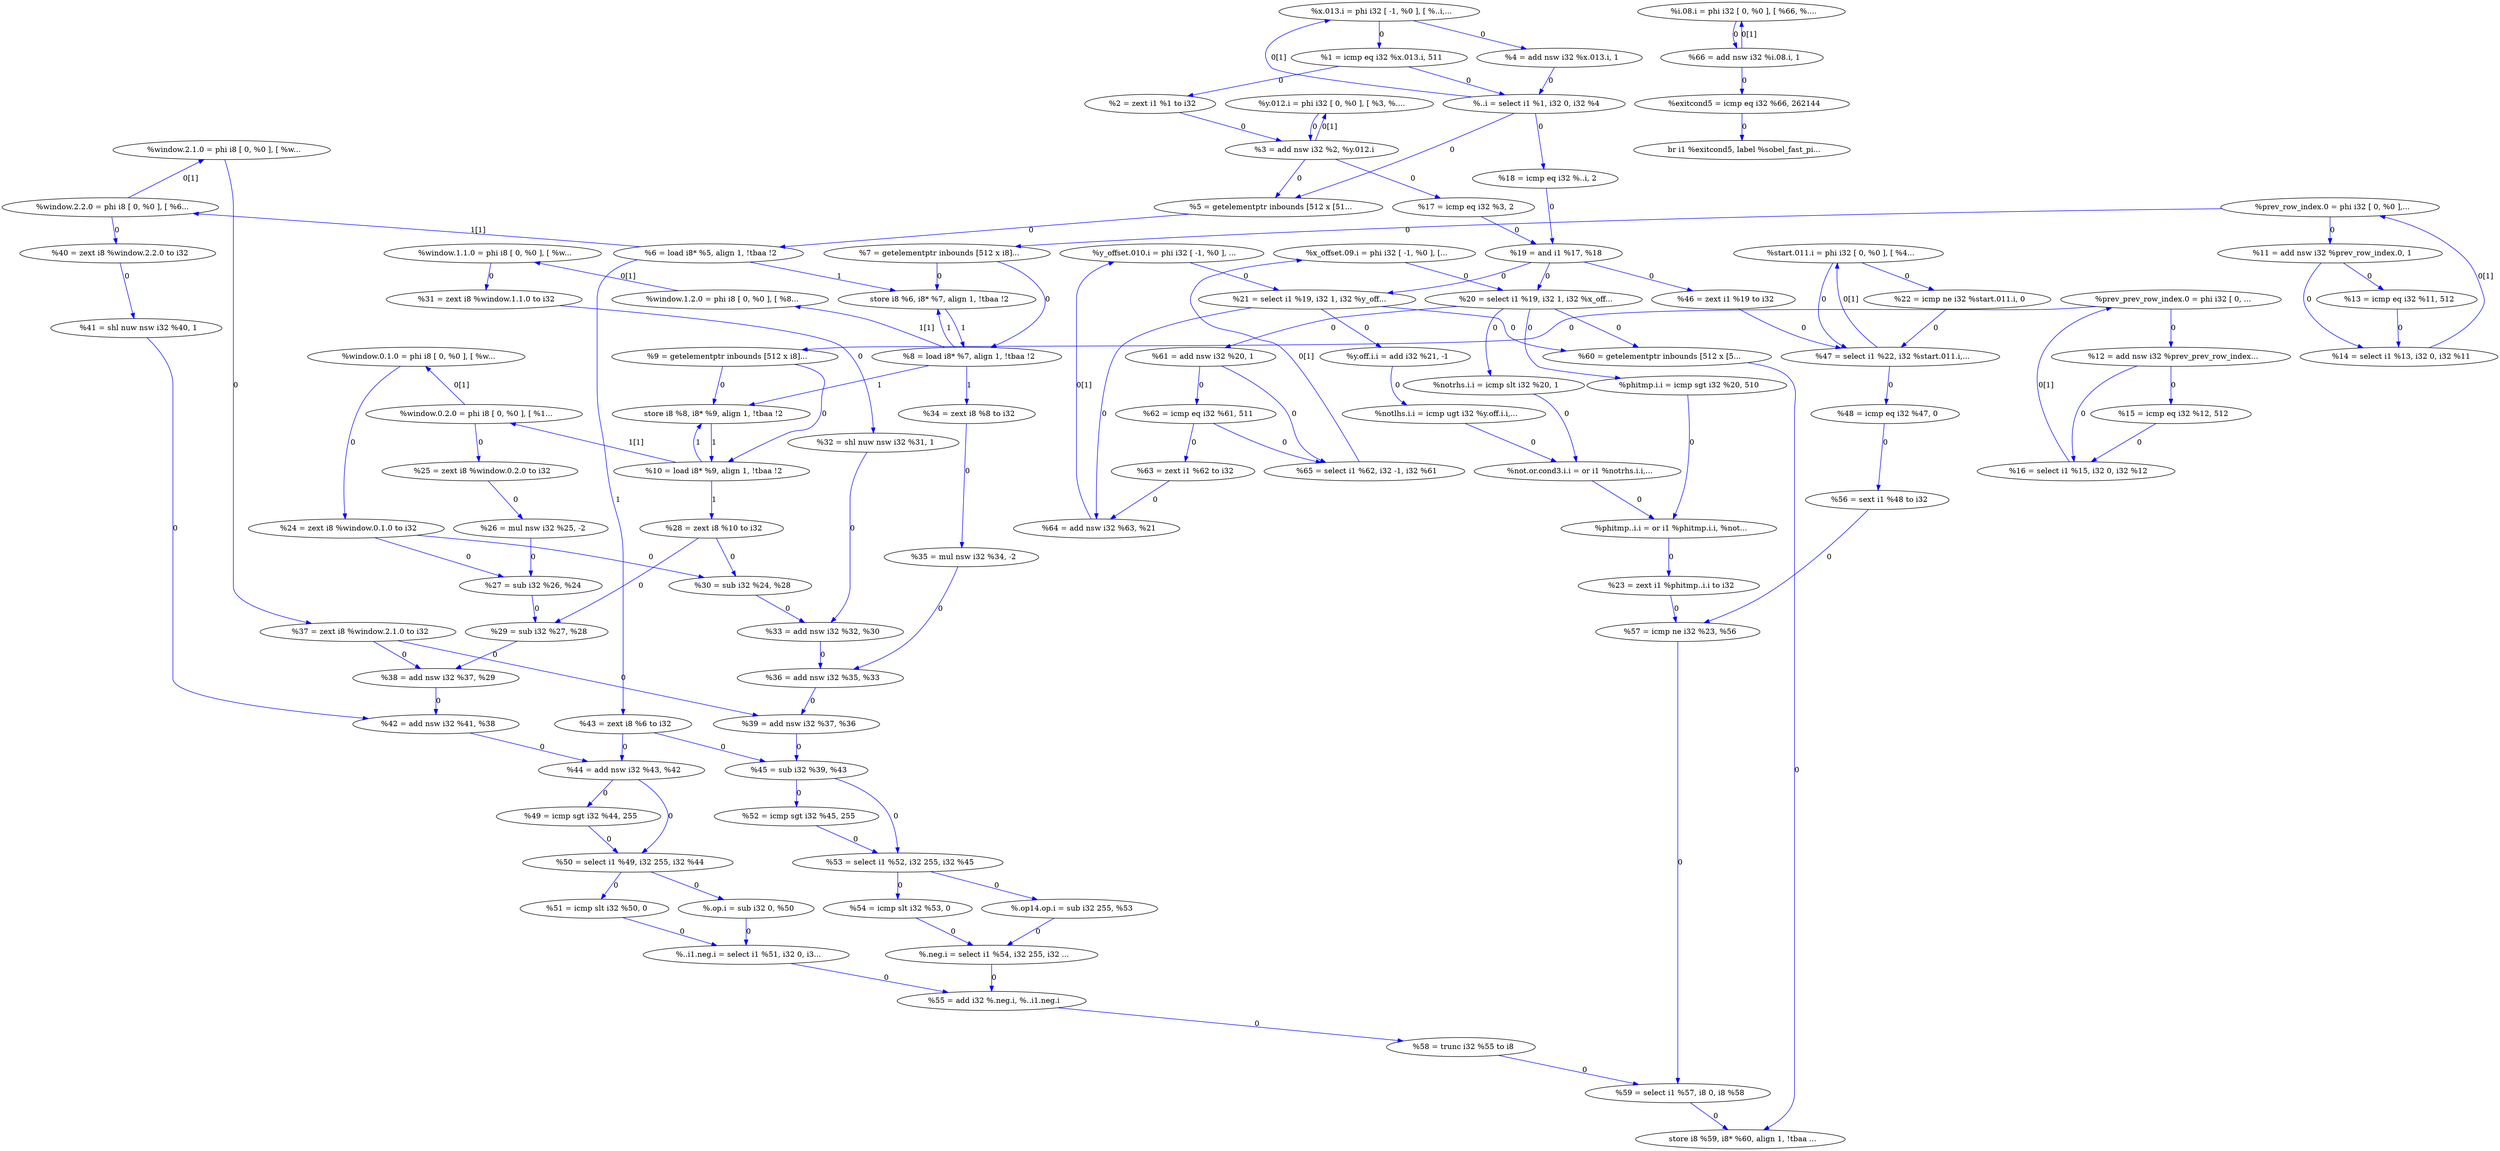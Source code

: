 digraph {
Node0x2967340[label="  %window.2.2.0 = phi i8 [ 0, %0 ], [ %6..."];
Node0x2967420[label="  %window.2.1.0 = phi i8 [ 0, %0 ], [ %w..."];
Node0x2967420 -> Node0x2967340[label="0[1]",color=blue,dir=back];
Node0x296b310[label="  %40 = zext i8 %window.2.2.0 to i32"];
Node0x2967340 -> Node0x296b310[label="0",color=blue];
Node0x296b070[label="  %37 = zext i8 %window.2.1.0 to i32"];
Node0x2967420 -> Node0x296b070[label="0",color=blue];
Node0x2967500[label="  %window.1.2.0 = phi i8 [ 0, %0 ], [ %8..."];
Node0x29675e0[label="  %window.1.1.0 = phi i8 [ 0, %0 ], [ %w..."];
Node0x29675e0 -> Node0x2967500[label="0[1]",color=blue,dir=back];
Node0x296ab30[label="  %31 = zext i8 %window.1.1.0 to i32"];
Node0x29675e0 -> Node0x296ab30[label="0",color=blue];
Node0x29676c0[label="  %window.0.2.0 = phi i8 [ 0, %0 ], [ %1..."];
Node0x29677a0[label="  %window.0.1.0 = phi i8 [ 0, %0 ], [ %w..."];
Node0x29677a0 -> Node0x29676c0[label="0[1]",color=blue,dir=back];
Node0x2966fa0[label="  %25 = zext i8 %window.0.2.0 to i32"];
Node0x29676c0 -> Node0x2966fa0[label="0",color=blue];
Node0x2966ec0[label="  %24 = zext i8 %window.0.1.0 to i32"];
Node0x29677a0 -> Node0x2966ec0[label="0",color=blue];
Node0x2968a80[label="  %9 = getelementptr inbounds [512 x i8]..."];
Node0x2967880[label="  %prev_prev_row_index.0 = phi i32 [ 0, ..."];
Node0x2967880 -> Node0x2968a80[label="0",color=blue];
Node0x2968f80[label="  %12 = add nsw i32 %prev_prev_row_index..."];
Node0x2967880 -> Node0x2968f80[label="0",color=blue];
Node0x29688c0[label="  %7 = getelementptr inbounds [512 x i8]..."];
Node0x2967960[label="  %prev_row_index.0 = phi i32 [ 0, %0 ],..."];
Node0x2967960 -> Node0x29688c0[label="0",color=blue];
Node0x2968e00[label="  %11 = add nsw i32 %prev_row_index.0, 1"];
Node0x2967960 -> Node0x2968e00[label="0",color=blue];
Node0x2968060[label="  %1 = icmp eq i32 %x.013.i, 511"];
Node0x2967a40[label="  %x.013.i = phi i32 [ -1, %0 ], [ %..i,..."];
Node0x2967a40 -> Node0x2968060[label="0",color=blue];
Node0x2968400[label="  %4 = add nsw i32 %x.013.i, 1"];
Node0x2967a40 -> Node0x2968400[label="0",color=blue];
Node0x2968320[label="  %3 = add nsw i32 %2, %y.012.i"];
Node0x2967b20[label="  %y.012.i = phi i32 [ 0, %0 ], [ %3, %...."];
Node0x2967b20 -> Node0x2968320[label="0",color=blue];
Node0x29698a0[label="  %22 = icmp ne i32 %start.011.i, 0"];
Node0x2967c00[label="  %start.011.i = phi i32 [ 0, %0 ], [ %4..."];
Node0x2967c00 -> Node0x29698a0[label="0",color=blue];
Node0x296b930[label="  %47 = select i1 %22, i32 %start.011.i,..."];
Node0x2967c00 -> Node0x296b930[label="0",color=blue];
Node0x29697c0[label="  %21 = select i1 %19, i32 1, i32 %y_off..."];
Node0x2967ce0[label="  %y_offset.010.i = phi i32 [ -1, %0 ], ..."];
Node0x2967ce0 -> Node0x29697c0[label="0",color=blue];
Node0x29696e0[label="  %20 = select i1 %19, i32 1, i32 %x_off..."];
Node0x2967dc0[label="  %x_offset.09.i = phi i32 [ -1, %0 ], [..."];
Node0x2967dc0 -> Node0x29696e0[label="0",color=blue];
Node0x296ce80[label="  %66 = add nsw i32 %i.08.i, 1"];
Node0x2967ea0[label="  %i.08.i = phi i32 [ 0, %0 ], [ %66, %...."];
Node0x2967ea0 -> Node0x296ce80[label="0",color=blue];
Node0x2968240[label="  %2 = zext i1 %1 to i32"];
Node0x2968060 -> Node0x2968240[label="0",color=blue];
Node0x29684e0[label="  %..i = select i1 %1, i32 0, i32 %4"];
Node0x2968060 -> Node0x29684e0[label="0",color=blue];
Node0x2968240 -> Node0x2968320[label="0",color=blue];
Node0x2967b20 -> Node0x2968320[label="0[1]",color=blue,dir=back];
Node0x2968640[label="  %5 = getelementptr inbounds [512 x [51..."];
Node0x2968320 -> Node0x2968640[label="0",color=blue];
Node0x2969440[label="  %17 = icmp eq i32 %3, 2"];
Node0x2968320 -> Node0x2969440[label="0",color=blue];
Node0x2968400 -> Node0x29684e0[label="0",color=blue];
Node0x2967a40 -> Node0x29684e0[label="0[1]",color=blue,dir=back];
Node0x29684e0 -> Node0x2968640[label="0",color=blue];
Node0x2969520[label="  %18 = icmp eq i32 %..i, 2"];
Node0x29684e0 -> Node0x2969520[label="0",color=blue];
Node0x29687e0[label="  %6 = load i8* %5, align 1, !tbaa !2"];
Node0x2968640 -> Node0x29687e0[label="0",color=blue];
Node0x2967340 -> Node0x29687e0[label="1[1]",color=blue,dir=back];
Node0x2968d20[label="  store i8 %6, i8* %7, align 1, !tbaa !2"];
Node0x29687e0 -> Node0x2968d20[label="1",color=blue];
Node0x296b5b0[label="  %43 = zext i8 %6 to i32"];
Node0x29687e0 -> Node0x296b5b0[label="1",color=blue];
Node0x29689a0[label="  %8 = load i8* %7, align 1, !tbaa !2"];
Node0x29688c0 -> Node0x29689a0[label="0",color=blue];
Node0x29688c0 -> Node0x2968d20[label="0",color=blue];
Node0x2967500 -> Node0x29689a0[label="1[1]",color=blue,dir=back];
Node0x2968c40[label="  store i8 %8, i8* %9, align 1, !tbaa !2"];
Node0x29689a0 -> Node0x2968c40[label="1",color=blue];
Node0x29689a0 -> Node0x2968d20[label="1",color=blue];
Node0x296add0[label="  %34 = zext i8 %8 to i32"];
Node0x29689a0 -> Node0x296add0[label="1",color=blue];
Node0x2968b60[label="  %10 = load i8* %9, align 1, !tbaa !2"];
Node0x2968a80 -> Node0x2968b60[label="0",color=blue];
Node0x2968a80 -> Node0x2968c40[label="0",color=blue];
Node0x29676c0 -> Node0x2968b60[label="1[1]",color=blue,dir=back];
Node0x2968b60 -> Node0x2968c40[label="1",color=blue];
Node0x296a890[label="  %28 = zext i8 %10 to i32"];
Node0x2968b60 -> Node0x296a890[label="1",color=blue];
Node0x2968c40 -> Node0x2968b60[label="1",color=blue];
Node0x2968d20 -> Node0x29689a0[label="1",color=blue];
Node0x2969060[label="  %13 = icmp eq i32 %11, 512"];
Node0x2968e00 -> Node0x2969060[label="0",color=blue];
Node0x2969170[label="  %14 = select i1 %13, i32 0, i32 %11"];
Node0x2968e00 -> Node0x2969170[label="0",color=blue];
Node0x2969280[label="  %15 = icmp eq i32 %12, 512"];
Node0x2968f80 -> Node0x2969280[label="0",color=blue];
Node0x2969360[label="  %16 = select i1 %15, i32 0, i32 %12"];
Node0x2968f80 -> Node0x2969360[label="0",color=blue];
Node0x2969060 -> Node0x2969170[label="0",color=blue];
Node0x2967960 -> Node0x2969170[label="0[1]",color=blue,dir=back];
Node0x2969280 -> Node0x2969360[label="0",color=blue];
Node0x2967880 -> Node0x2969360[label="0[1]",color=blue,dir=back];
Node0x2969600[label="  %19 = and i1 %17, %18"];
Node0x2969440 -> Node0x2969600[label="0",color=blue];
Node0x2969520 -> Node0x2969600[label="0",color=blue];
Node0x2969600 -> Node0x29696e0[label="0",color=blue];
Node0x2969600 -> Node0x29697c0[label="0",color=blue];
Node0x296b850[label="  %46 = zext i1 %19 to i32"];
Node0x2969600 -> Node0x296b850[label="0",color=blue];
Node0x2969a60[label="  %phitmp.i.i = icmp sgt i32 %20, 510"];
Node0x29696e0 -> Node0x2969a60[label="0",color=blue];
Node0x2969c20[label="  %notrhs.i.i = icmp slt i32 %20, 1"];
Node0x29696e0 -> Node0x2969c20[label="0",color=blue];
Node0x296c810[label="  %60 = getelementptr inbounds [512 x [5..."];
Node0x29696e0 -> Node0x296c810[label="0",color=blue];
Node0x296c9d0[label="  %61 = add nsw i32 %20, 1"];
Node0x29696e0 -> Node0x296c9d0[label="0",color=blue];
Node0x2969980[label="  %y.off.i.i = add i32 %21, -1"];
Node0x29697c0 -> Node0x2969980[label="0",color=blue];
Node0x29697c0 -> Node0x296c810[label="0",color=blue];
Node0x296cc70[label="  %64 = add nsw i32 %63, %21"];
Node0x29697c0 -> Node0x296cc70[label="0",color=blue];
Node0x29698a0 -> Node0x296b930[label="0",color=blue];
Node0x2969b40[label="  %notlhs.i.i = icmp ugt i32 %y.off.i.i,..."];
Node0x2969980 -> Node0x2969b40[label="0",color=blue];
Node0x2969de0[label="  %phitmp..i.i = or i1 %phitmp.i.i, %not..."];
Node0x2969a60 -> Node0x2969de0[label="0",color=blue];
Node0x2969d00[label="  %not.or.cond3.i.i = or i1 %notrhs.i.i,..."];
Node0x2969b40 -> Node0x2969d00[label="0",color=blue];
Node0x2969c20 -> Node0x2969d00[label="0",color=blue];
Node0x2969d00 -> Node0x2969de0[label="0",color=blue];
Node0x2969ec0[label="  %23 = zext i1 %phitmp..i.i to i32"];
Node0x2969de0 -> Node0x2969ec0[label="0",color=blue];
Node0x296c570[label="  %57 = icmp ne i32 %23, %56"];
Node0x2969ec0 -> Node0x296c570[label="0",color=blue];
Node0x296a7b0[label="  %27 = sub i32 %26, %24"];
Node0x2966ec0 -> Node0x296a7b0[label="0",color=blue];
Node0x296aa50[label="  %30 = sub i32 %24, %28"];
Node0x2966ec0 -> Node0x296aa50[label="0",color=blue];
Node0x2967080[label="  %26 = mul nsw i32 %25, -2"];
Node0x2966fa0 -> Node0x2967080[label="0",color=blue];
Node0x2967080 -> Node0x296a7b0[label="0",color=blue];
Node0x296a970[label="  %29 = sub i32 %27, %28"];
Node0x296a7b0 -> Node0x296a970[label="0",color=blue];
Node0x296a890 -> Node0x296a970[label="0",color=blue];
Node0x296a890 -> Node0x296aa50[label="0",color=blue];
Node0x296b150[label="  %38 = add nsw i32 %37, %29"];
Node0x296a970 -> Node0x296b150[label="0",color=blue];
Node0x296acf0[label="  %33 = add nsw i32 %32, %30"];
Node0x296aa50 -> Node0x296acf0[label="0",color=blue];
Node0x296ac10[label="  %32 = shl nuw nsw i32 %31, 1"];
Node0x296ab30 -> Node0x296ac10[label="0",color=blue];
Node0x296ac10 -> Node0x296acf0[label="0",color=blue];
Node0x296af90[label="  %36 = add nsw i32 %35, %33"];
Node0x296acf0 -> Node0x296af90[label="0",color=blue];
Node0x296aeb0[label="  %35 = mul nsw i32 %34, -2"];
Node0x296add0 -> Node0x296aeb0[label="0",color=blue];
Node0x296aeb0 -> Node0x296af90[label="0",color=blue];
Node0x296b230[label="  %39 = add nsw i32 %37, %36"];
Node0x296af90 -> Node0x296b230[label="0",color=blue];
Node0x296b070 -> Node0x296b150[label="0",color=blue];
Node0x296b070 -> Node0x296b230[label="0",color=blue];
Node0x296b4d0[label="  %42 = add nsw i32 %41, %38"];
Node0x296b150 -> Node0x296b4d0[label="0",color=blue];
Node0x296b770[label="  %45 = sub i32 %39, %43"];
Node0x296b230 -> Node0x296b770[label="0",color=blue];
Node0x296b3f0[label="  %41 = shl nuw nsw i32 %40, 1"];
Node0x296b310 -> Node0x296b3f0[label="0",color=blue];
Node0x296b3f0 -> Node0x296b4d0[label="0",color=blue];
Node0x296b690[label="  %44 = add nsw i32 %43, %42"];
Node0x296b4d0 -> Node0x296b690[label="0",color=blue];
Node0x296b5b0 -> Node0x296b690[label="0",color=blue];
Node0x296b5b0 -> Node0x296b770[label="0",color=blue];
Node0x296baf0[label="  %49 = icmp sgt i32 %44, 255"];
Node0x296b690 -> Node0x296baf0[label="0",color=blue];
Node0x296bbd0[label="  %50 = select i1 %49, i32 255, i32 %44"];
Node0x296b690 -> Node0x296bbd0[label="0",color=blue];
Node0x296bd90[label="  %52 = icmp sgt i32 %45, 255"];
Node0x296b770 -> Node0x296bd90[label="0",color=blue];
Node0x296be70[label="  %53 = select i1 %52, i32 255, i32 %45"];
Node0x296b770 -> Node0x296be70[label="0",color=blue];
Node0x296b850 -> Node0x296b930[label="0",color=blue];
Node0x2967c00 -> Node0x296b930[label="0[1]",color=blue,dir=back];
Node0x296ba10[label="  %48 = icmp eq i32 %47, 0"];
Node0x296b930 -> Node0x296ba10[label="0",color=blue];
Node0x296c490[label="  %56 = sext i1 %48 to i32"];
Node0x296ba10 -> Node0x296c490[label="0",color=blue];
Node0x296baf0 -> Node0x296bbd0[label="0",color=blue];
Node0x296bcb0[label="  %51 = icmp slt i32 %50, 0"];
Node0x296bbd0 -> Node0x296bcb0[label="0",color=blue];
Node0x296c030[label="  %.op.i = sub i32 0, %50"];
Node0x296bbd0 -> Node0x296c030[label="0",color=blue];
Node0x296c110[label="  %..i1.neg.i = select i1 %51, i32 0, i3..."];
Node0x296bcb0 -> Node0x296c110[label="0",color=blue];
Node0x296bd90 -> Node0x296be70[label="0",color=blue];
Node0x296bf50[label="  %54 = icmp slt i32 %53, 0"];
Node0x296be70 -> Node0x296bf50[label="0",color=blue];
Node0x296c1f0[label="  %.op14.op.i = sub i32 255, %53"];
Node0x296be70 -> Node0x296c1f0[label="0",color=blue];
Node0x296c2d0[label="  %.neg.i = select i1 %54, i32 255, i32 ..."];
Node0x296bf50 -> Node0x296c2d0[label="0",color=blue];
Node0x296c030 -> Node0x296c110[label="0",color=blue];
Node0x296c3b0[label="  %55 = add i32 %.neg.i, %..i1.neg.i"];
Node0x296c110 -> Node0x296c3b0[label="0",color=blue];
Node0x296c1f0 -> Node0x296c2d0[label="0",color=blue];
Node0x296c2d0 -> Node0x296c3b0[label="0",color=blue];
Node0x296c650[label="  %58 = trunc i32 %55 to i8"];
Node0x296c3b0 -> Node0x296c650[label="0",color=blue];
Node0x296c490 -> Node0x296c570[label="0",color=blue];
Node0x296c730[label="  %59 = select i1 %57, i8 0, i8 %58"];
Node0x296c570 -> Node0x296c730[label="0",color=blue];
Node0x296c650 -> Node0x296c730[label="0",color=blue];
Node0x296c8f0[label="  store i8 %59, i8* %60, align 1, !tbaa ..."];
Node0x296c730 -> Node0x296c8f0[label="0",color=blue];
Node0x296c810 -> Node0x296c8f0[label="0",color=blue];
Node0x296cab0[label="  %62 = icmp eq i32 %61, 511"];
Node0x296c9d0 -> Node0x296cab0[label="0",color=blue];
Node0x296cd50[label="  %65 = select i1 %62, i32 -1, i32 %61"];
Node0x296c9d0 -> Node0x296cd50[label="0",color=blue];
Node0x296cb90[label="  %63 = zext i1 %62 to i32"];
Node0x296cab0 -> Node0x296cb90[label="0",color=blue];
Node0x296cab0 -> Node0x296cd50[label="0",color=blue];
Node0x296cb90 -> Node0x296cc70[label="0",color=blue];
Node0x2967ce0 -> Node0x296cc70[label="0[1]",color=blue,dir=back];
Node0x2967dc0 -> Node0x296cd50[label="0[1]",color=blue,dir=back];
Node0x2967ea0 -> Node0x296ce80[label="0[1]",color=blue,dir=back];
Node0x2969fa0[label="  %exitcond5 = icmp eq i32 %66, 262144"];
Node0x296ce80 -> Node0x2969fa0[label="0",color=blue];
Node0x296a0e0[label="  br i1 %exitcond5, label %sobel_fast_pi..."];
Node0x2969fa0 -> Node0x296a0e0[label="0",color=blue];
}
